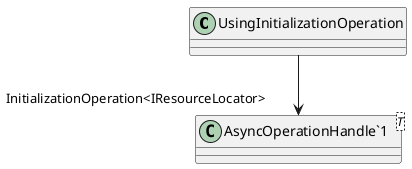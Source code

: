 @startuml
class UsingInitializationOperation {
}
class "AsyncOperationHandle`1"<T> {
}
UsingInitializationOperation --> "InitializationOperation<IResourceLocator>" "AsyncOperationHandle`1"
@enduml
